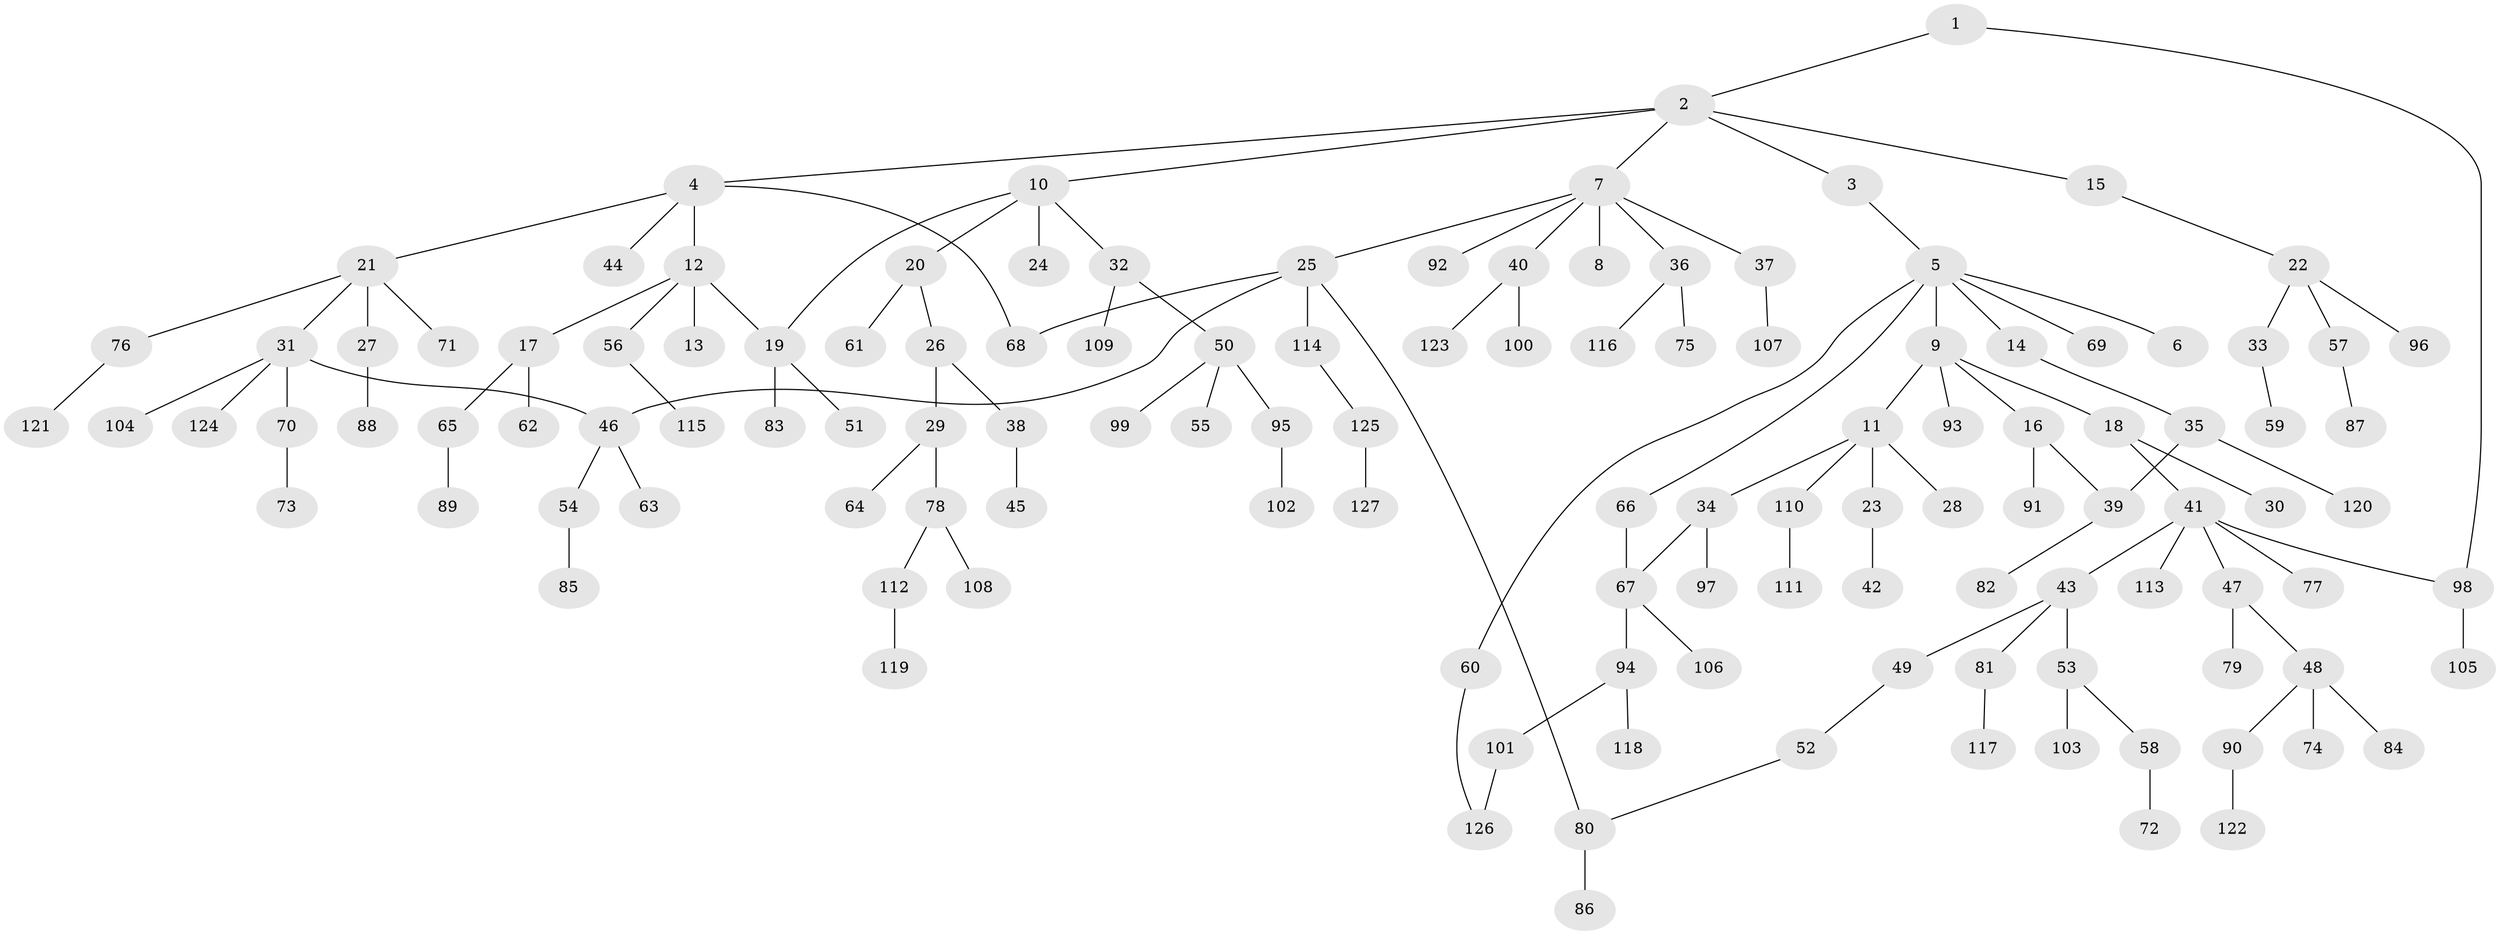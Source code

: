 // coarse degree distribution, {6: 0.03125, 5: 0.03125, 4: 0.125, 2: 0.3125, 1: 0.375, 3: 0.125}
// Generated by graph-tools (version 1.1) at 2025/49/03/04/25 22:49:00]
// undirected, 127 vertices, 134 edges
graph export_dot {
  node [color=gray90,style=filled];
  1;
  2;
  3;
  4;
  5;
  6;
  7;
  8;
  9;
  10;
  11;
  12;
  13;
  14;
  15;
  16;
  17;
  18;
  19;
  20;
  21;
  22;
  23;
  24;
  25;
  26;
  27;
  28;
  29;
  30;
  31;
  32;
  33;
  34;
  35;
  36;
  37;
  38;
  39;
  40;
  41;
  42;
  43;
  44;
  45;
  46;
  47;
  48;
  49;
  50;
  51;
  52;
  53;
  54;
  55;
  56;
  57;
  58;
  59;
  60;
  61;
  62;
  63;
  64;
  65;
  66;
  67;
  68;
  69;
  70;
  71;
  72;
  73;
  74;
  75;
  76;
  77;
  78;
  79;
  80;
  81;
  82;
  83;
  84;
  85;
  86;
  87;
  88;
  89;
  90;
  91;
  92;
  93;
  94;
  95;
  96;
  97;
  98;
  99;
  100;
  101;
  102;
  103;
  104;
  105;
  106;
  107;
  108;
  109;
  110;
  111;
  112;
  113;
  114;
  115;
  116;
  117;
  118;
  119;
  120;
  121;
  122;
  123;
  124;
  125;
  126;
  127;
  1 -- 2;
  1 -- 98;
  2 -- 3;
  2 -- 4;
  2 -- 7;
  2 -- 10;
  2 -- 15;
  3 -- 5;
  4 -- 12;
  4 -- 21;
  4 -- 44;
  4 -- 68;
  5 -- 6;
  5 -- 9;
  5 -- 14;
  5 -- 60;
  5 -- 66;
  5 -- 69;
  7 -- 8;
  7 -- 25;
  7 -- 36;
  7 -- 37;
  7 -- 40;
  7 -- 92;
  9 -- 11;
  9 -- 16;
  9 -- 18;
  9 -- 93;
  10 -- 20;
  10 -- 24;
  10 -- 32;
  10 -- 19;
  11 -- 23;
  11 -- 28;
  11 -- 34;
  11 -- 110;
  12 -- 13;
  12 -- 17;
  12 -- 19;
  12 -- 56;
  14 -- 35;
  15 -- 22;
  16 -- 39;
  16 -- 91;
  17 -- 62;
  17 -- 65;
  18 -- 30;
  18 -- 41;
  19 -- 51;
  19 -- 83;
  20 -- 26;
  20 -- 61;
  21 -- 27;
  21 -- 31;
  21 -- 71;
  21 -- 76;
  22 -- 33;
  22 -- 57;
  22 -- 96;
  23 -- 42;
  25 -- 114;
  25 -- 68;
  25 -- 80;
  25 -- 46;
  26 -- 29;
  26 -- 38;
  27 -- 88;
  29 -- 64;
  29 -- 78;
  31 -- 46;
  31 -- 70;
  31 -- 104;
  31 -- 124;
  32 -- 50;
  32 -- 109;
  33 -- 59;
  34 -- 67;
  34 -- 97;
  35 -- 120;
  35 -- 39;
  36 -- 75;
  36 -- 116;
  37 -- 107;
  38 -- 45;
  39 -- 82;
  40 -- 100;
  40 -- 123;
  41 -- 43;
  41 -- 47;
  41 -- 77;
  41 -- 113;
  41 -- 98;
  43 -- 49;
  43 -- 53;
  43 -- 81;
  46 -- 54;
  46 -- 63;
  47 -- 48;
  47 -- 79;
  48 -- 74;
  48 -- 84;
  48 -- 90;
  49 -- 52;
  50 -- 55;
  50 -- 95;
  50 -- 99;
  52 -- 80;
  53 -- 58;
  53 -- 103;
  54 -- 85;
  56 -- 115;
  57 -- 87;
  58 -- 72;
  60 -- 126;
  65 -- 89;
  66 -- 67;
  67 -- 94;
  67 -- 106;
  70 -- 73;
  76 -- 121;
  78 -- 108;
  78 -- 112;
  80 -- 86;
  81 -- 117;
  90 -- 122;
  94 -- 101;
  94 -- 118;
  95 -- 102;
  98 -- 105;
  101 -- 126;
  110 -- 111;
  112 -- 119;
  114 -- 125;
  125 -- 127;
}

